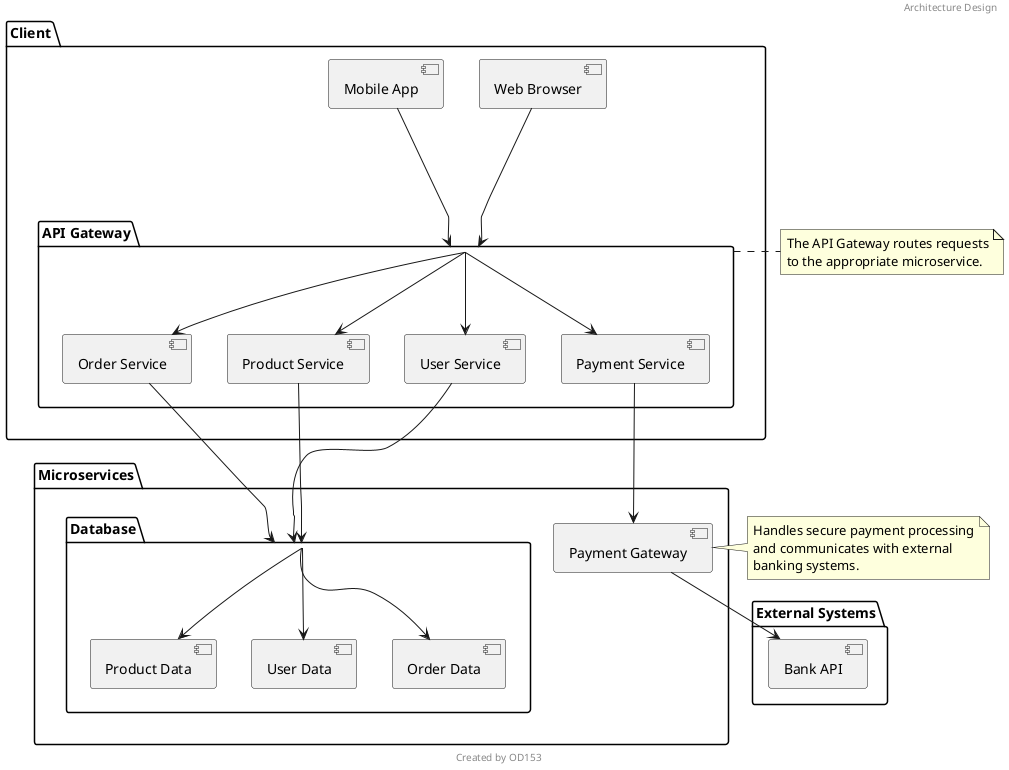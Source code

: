 @startuml
header Architecture Design
footer Created by OD153
package "Client" {
  [Web Browser] ---> [API Gateway]
  [Mobile App] ---> [API Gateway]
}

package "API Gateway" {
  [API Gateway] --> [User Service]
  [API Gateway] --> [Product Service]
  [API Gateway] --> [Order Service]
  [API Gateway] --> [Payment Service]
}

package "Microservices" {
  [User Service] --> [Database]
  [Order Service] --> [Database]
  [Product Service] --> [Database]
  [Payment Service] --> [Payment Gateway]
}

package "Database" {
  [Database] --> [User Data]
  [Database] --> [Product Data]
  [Database] --> [Order Data]
}

package "External Systems" {
  [Payment Gateway] --> [Bank API]
}

note right of [API Gateway]
  The API Gateway routes requests
  to the appropriate microservice.
end note

note right of [Payment Gateway]
  Handles secure payment processing
  and communicates with external
  banking systems.
end note

@enduml